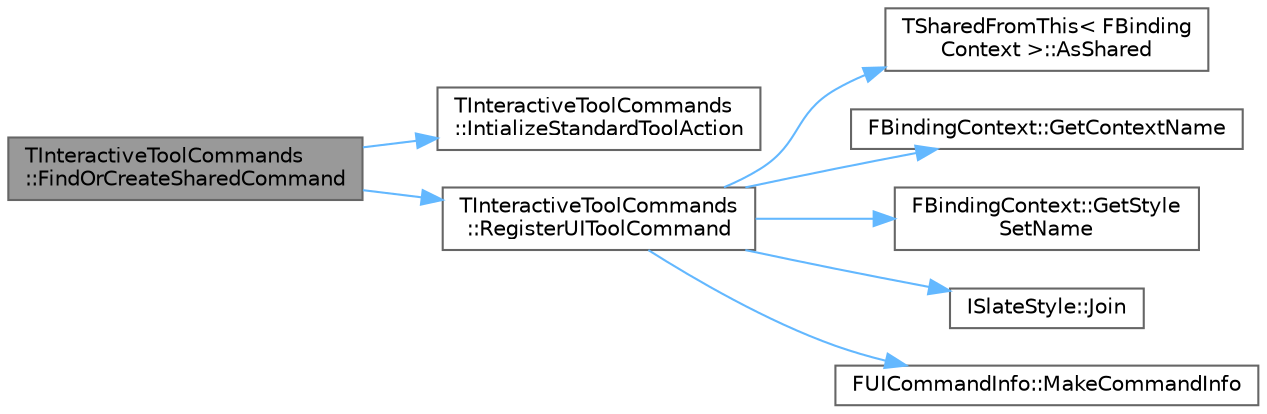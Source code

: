 digraph "TInteractiveToolCommands::FindOrCreateSharedCommand"
{
 // INTERACTIVE_SVG=YES
 // LATEX_PDF_SIZE
  bgcolor="transparent";
  edge [fontname=Helvetica,fontsize=10,labelfontname=Helvetica,labelfontsize=10];
  node [fontname=Helvetica,fontsize=10,shape=box,height=0.2,width=0.4];
  rankdir="LR";
  Node1 [id="Node000001",label="TInteractiveToolCommands\l::FindOrCreateSharedCommand",height=0.2,width=0.4,color="gray40", fillcolor="grey60", style="filled", fontcolor="black",tooltip="Find or Create a UICommand for a standard Tool Action, that will be shared across Tools."];
  Node1 -> Node2 [id="edge1_Node000001_Node000002",color="steelblue1",style="solid",tooltip=" "];
  Node2 [id="Node000002",label="TInteractiveToolCommands\l::IntializeStandardToolAction",height=0.2,width=0.4,color="grey40", fillcolor="white", style="filled",URL="$df/db3/classTInteractiveToolCommands.html#ab2c434b8191a467da69d7b753eaba48a",tooltip="Create a suitable FInteractiveToolAction for the standard Tool Action, ie with suitable command name ..."];
  Node1 -> Node3 [id="edge2_Node000001_Node000003",color="steelblue1",style="solid",tooltip=" "];
  Node3 [id="Node000003",label="TInteractiveToolCommands\l::RegisterUIToolCommand",height=0.2,width=0.4,color="grey40", fillcolor="white", style="filled",URL="$df/db3/classTInteractiveToolCommands.html#ab7e9086ae1419a0194bba788ae4f37a3",tooltip="Utility function that registeres a Tool Aciton as a UICommand."];
  Node3 -> Node4 [id="edge3_Node000003_Node000004",color="steelblue1",style="solid",tooltip=" "];
  Node4 [id="Node000004",label="TSharedFromThis\< FBinding\lContext \>::AsShared",height=0.2,width=0.4,color="grey40", fillcolor="white", style="filled",URL="$db/d15/classTSharedFromThis.html#a0b742f8052994008faeb3abd20b66637",tooltip=" "];
  Node3 -> Node5 [id="edge4_Node000003_Node000005",color="steelblue1",style="solid",tooltip=" "];
  Node5 [id="Node000005",label="FBindingContext::GetContextName",height=0.2,width=0.4,color="grey40", fillcolor="white", style="filled",URL="$d8/d12/classFBindingContext.html#a7bb4254a5113f20dab47d78593d064b6",tooltip=" "];
  Node3 -> Node6 [id="edge5_Node000003_Node000006",color="steelblue1",style="solid",tooltip=" "];
  Node6 [id="Node000006",label="FBindingContext::GetStyle\lSetName",height=0.2,width=0.4,color="grey40", fillcolor="white", style="filled",URL="$d8/d12/classFBindingContext.html#ac28ec6f8178dd0e65c45d66f50132262",tooltip=" "];
  Node3 -> Node7 [id="edge6_Node000003_Node000007",color="steelblue1",style="solid",tooltip=" "];
  Node7 [id="Node000007",label="ISlateStyle::Join",height=0.2,width=0.4,color="grey40", fillcolor="white", style="filled",URL="$dc/d4d/classISlateStyle.html#a238977e6e7f1b7eb5b0fc2c33fc8b796",tooltip=" "];
  Node3 -> Node8 [id="edge7_Node000003_Node000008",color="steelblue1",style="solid",tooltip=" "];
  Node8 [id="Node000008",label="FUICommandInfo::MakeCommandInfo",height=0.2,width=0.4,color="grey40", fillcolor="white", style="filled",URL="$dd/d70/classFUICommandInfo.html#a03bdfec6314e5f3ffcd86d6500c88c3f",tooltip="Utility function to make an FUICommandInfo."];
}
